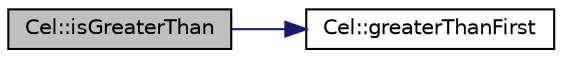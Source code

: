 digraph G
{
  edge [fontname="Helvetica",fontsize="10",labelfontname="Helvetica",labelfontsize="10"];
  node [fontname="Helvetica",fontsize="10",shape=record];
  rankdir="LR";
  Node1 [label="Cel::isGreaterThan",height=0.2,width=0.4,color="black", fillcolor="grey75", style="filled" fontcolor="black"];
  Node1 -> Node2 [color="midnightblue",fontsize="10",style="solid",fontname="Helvetica"];
  Node2 [label="Cel::greaterThanFirst",height=0.2,width=0.4,color="black", fillcolor="white", style="filled",URL="$namespace_cel.html#a9d0a3591c085548f431278330c71042d"];
}
